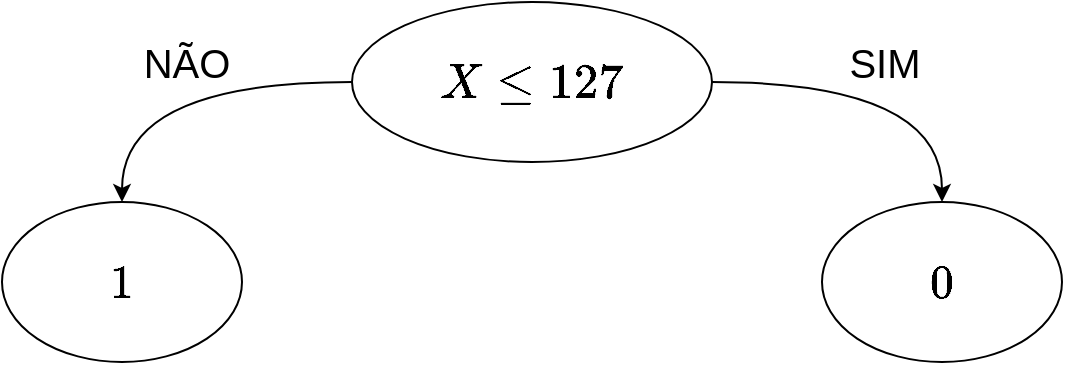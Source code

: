 <mxfile version="26.2.15">
  <diagram name="Página-1" id="KtO3izdRQe0kX33rRrO_">
    <mxGraphModel dx="601" dy="365" grid="1" gridSize="10" guides="1" tooltips="1" connect="1" arrows="1" fold="1" page="1" pageScale="1" pageWidth="827" pageHeight="1169" math="1" shadow="0">
      <root>
        <mxCell id="0" />
        <mxCell id="1" parent="0" />
        <mxCell id="pDyU5S4T2ipX4fZZD5s7-4" style="edgeStyle=orthogonalEdgeStyle;rounded=0;orthogonalLoop=1;jettySize=auto;html=1;entryX=0.5;entryY=0;entryDx=0;entryDy=0;curved=1;" parent="1" source="pDyU5S4T2ipX4fZZD5s7-1" target="pDyU5S4T2ipX4fZZD5s7-3" edge="1">
          <mxGeometry relative="1" as="geometry" />
        </mxCell>
        <mxCell id="pDyU5S4T2ipX4fZZD5s7-8" value="SIM" style="edgeLabel;html=1;align=center;verticalAlign=middle;resizable=0;points=[];fontSize=20;labelBackgroundColor=none;" parent="pDyU5S4T2ipX4fZZD5s7-4" vertex="1" connectable="0">
          <mxGeometry x="-0.072" y="-10" relative="1" as="geometry">
            <mxPoint x="5" y="-20" as="offset" />
          </mxGeometry>
        </mxCell>
        <mxCell id="pDyU5S4T2ipX4fZZD5s7-6" style="edgeStyle=orthogonalEdgeStyle;rounded=0;orthogonalLoop=1;jettySize=auto;html=1;entryX=0.5;entryY=0;entryDx=0;entryDy=0;curved=1;" parent="1" source="pDyU5S4T2ipX4fZZD5s7-1" target="pDyU5S4T2ipX4fZZD5s7-5" edge="1">
          <mxGeometry relative="1" as="geometry" />
        </mxCell>
        <mxCell id="pDyU5S4T2ipX4fZZD5s7-9" value="NÃO" style="edgeLabel;html=1;align=center;verticalAlign=middle;resizable=0;points=[];fontSize=20;labelBackgroundColor=none;" parent="pDyU5S4T2ipX4fZZD5s7-6" vertex="1" connectable="0">
          <mxGeometry x="-0.183" y="11" relative="1" as="geometry">
            <mxPoint x="-12" y="-21" as="offset" />
          </mxGeometry>
        </mxCell>
        <mxCell id="pDyU5S4T2ipX4fZZD5s7-1" value="&lt;span style=&quot;font-family: monospace;&quot;&gt;$$X \leq 127$$&lt;/span&gt;" style="ellipse;whiteSpace=wrap;html=1;fontSize=20;fillColor=none;" parent="1" vertex="1">
          <mxGeometry x="324" y="495" width="180" height="80" as="geometry" />
        </mxCell>
        <mxCell id="pDyU5S4T2ipX4fZZD5s7-3" value="$$0$$" style="ellipse;whiteSpace=wrap;html=1;fontSize=20;fillColor=none;" parent="1" vertex="1">
          <mxGeometry x="559" y="595" width="120" height="80" as="geometry" />
        </mxCell>
        <mxCell id="pDyU5S4T2ipX4fZZD5s7-5" value="$$1$$" style="ellipse;whiteSpace=wrap;html=1;fontSize=20;fillColor=none;" parent="1" vertex="1">
          <mxGeometry x="149" y="595" width="120" height="80" as="geometry" />
        </mxCell>
      </root>
    </mxGraphModel>
  </diagram>
</mxfile>
